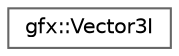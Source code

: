digraph "Graphical Class Hierarchy"
{
 // LATEX_PDF_SIZE
  bgcolor="transparent";
  edge [fontname=Helvetica,fontsize=10,labelfontname=Helvetica,labelfontsize=10];
  node [fontname=Helvetica,fontsize=10,shape=box,height=0.2,width=0.4];
  rankdir="LR";
  Node0 [id="Node000000",label="gfx::Vector3I",height=0.2,width=0.4,color="grey40", fillcolor="white", style="filled",URL="$structgfx_1_1_vector3_i.html",tooltip="A 3D integer vector."];
}
